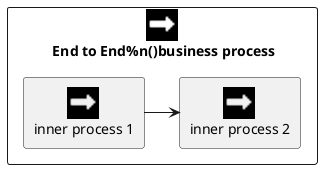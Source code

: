 {
  "sha1": "aor9h674f74mvz9dwnyla1a27ismr5m",
  "insertion": {
    "when": "2024-05-30T20:48:21.918Z",
    "user": "plantuml@gmail.com"
  }
}
@startuml

sprite $businessProcess [16x16/16] {
FFFFFFFFFFFFFFFF
FFFFFFFFFFFFFFFF
FFFFFFFFFFFFFFFF
FFFFFFFFFFFFFFFF
FFFFFFFFFF0FFFFF
FFFFFFFFFF00FFFF
FF00000000000FFF
FF000000000000FF
FF00000000000FFF
FFFFFFFFFF00FFFF
FFFFFFFFFF0FFFFF
FFFFFFFFFFFFFFFF
FFFFFFFFFFFFFFFF
FFFFFFFFFFFFFFFF
FFFFFFFFFFFFFFFF
FFFFFFFFFFFFFFFF
}


rectangle " End to End%n()business process" <<$businessProcess*2>> {
 rectangle "inner process 1" <<$businessProcess*2>> as src
 rectangle "inner process 2" <<$businessProcess*2>> as tgt
 src -> tgt
}

@enduml

